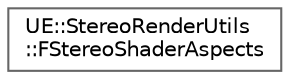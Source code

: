 digraph "Graphical Class Hierarchy"
{
 // INTERACTIVE_SVG=YES
 // LATEX_PDF_SIZE
  bgcolor="transparent";
  edge [fontname=Helvetica,fontsize=10,labelfontname=Helvetica,labelfontsize=10];
  node [fontname=Helvetica,fontsize=10,shape=box,height=0.2,width=0.4];
  rankdir="LR";
  Node0 [id="Node000000",label="UE::StereoRenderUtils\l::FStereoShaderAspects",height=0.2,width=0.4,color="grey40", fillcolor="white", style="filled",URL="$dd/d83/classUE_1_1StereoRenderUtils_1_1FStereoShaderAspects.html",tooltip=" "];
}
